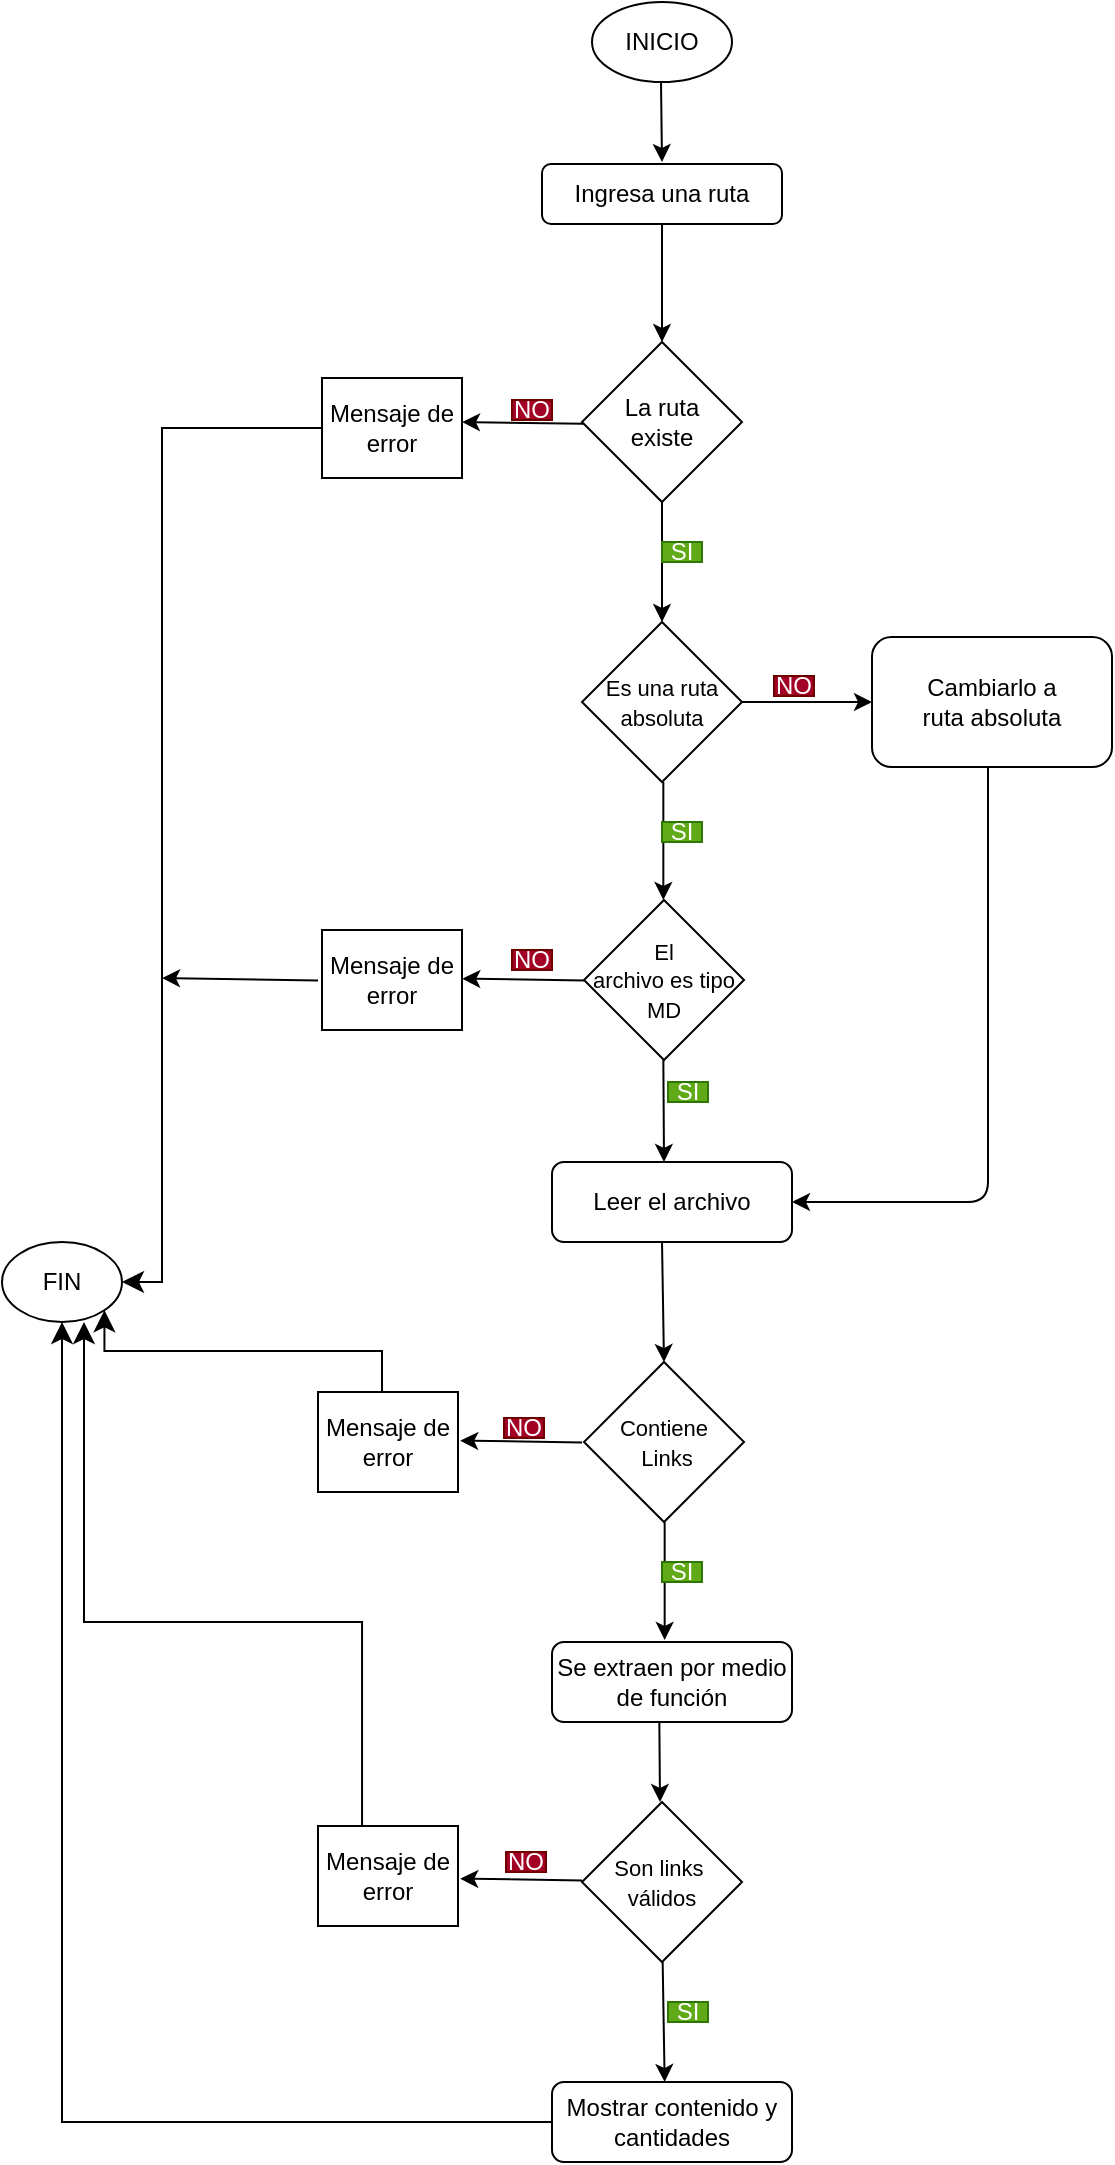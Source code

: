 <mxfile>
    <diagram id="KWtPPFrtaUI0mCAy-bBr" name="Página-1">
        <mxGraphModel dx="1567" dy="433" grid="1" gridSize="10" guides="1" tooltips="1" connect="1" arrows="1" fold="1" page="1" pageScale="1" pageWidth="850" pageHeight="1100" math="0" shadow="0">
            <root>
                <mxCell id="0"/>
                <mxCell id="1" parent="0"/>
                <mxCell id="2" value="INICIO" style="ellipse;whiteSpace=wrap;html=1;" parent="1" vertex="1">
                    <mxGeometry x="285" width="70" height="40" as="geometry"/>
                </mxCell>
                <mxCell id="3" value="Ingresa una ruta" style="rounded=1;whiteSpace=wrap;html=1;" parent="1" vertex="1">
                    <mxGeometry x="260" y="81" width="120" height="30" as="geometry"/>
                </mxCell>
                <mxCell id="23" value="" style="edgeStyle=none;html=1;fontSize=11;" parent="1" edge="1">
                    <mxGeometry relative="1" as="geometry">
                        <mxPoint x="280.87" y="210.87" as="sourcePoint"/>
                        <mxPoint x="220" y="210" as="targetPoint"/>
                    </mxGeometry>
                </mxCell>
                <mxCell id="4" value="La ruta &lt;br&gt;existe" style="rhombus;whiteSpace=wrap;html=1;" parent="1" vertex="1">
                    <mxGeometry x="280" y="170" width="80" height="80" as="geometry"/>
                </mxCell>
                <mxCell id="5" value="" style="endArrow=classic;html=1;exitX=0.5;exitY=1;exitDx=0;exitDy=0;" parent="1" source="3" edge="1">
                    <mxGeometry width="50" height="50" relative="1" as="geometry">
                        <mxPoint x="280" y="200" as="sourcePoint"/>
                        <mxPoint x="320" y="170" as="targetPoint"/>
                    </mxGeometry>
                </mxCell>
                <mxCell id="7" value="" style="endArrow=classic;html=1;exitX=0.5;exitY=1;exitDx=0;exitDy=0;" parent="1" source="4" edge="1">
                    <mxGeometry width="50" height="50" relative="1" as="geometry">
                        <mxPoint x="320.5" y="250" as="sourcePoint"/>
                        <mxPoint x="320" y="310" as="targetPoint"/>
                    </mxGeometry>
                </mxCell>
                <mxCell id="8" value="" style="endArrow=classic;html=1;exitX=0.5;exitY=1;exitDx=0;exitDy=0;" parent="1" edge="1">
                    <mxGeometry width="50" height="50" relative="1" as="geometry">
                        <mxPoint x="319.5" y="40" as="sourcePoint"/>
                        <mxPoint x="320" y="80" as="targetPoint"/>
                    </mxGeometry>
                </mxCell>
                <mxCell id="9" value="SI" style="text;html=1;strokeColor=#2D7600;fillColor=#60a917;align=center;verticalAlign=middle;whiteSpace=wrap;rounded=0;fontColor=#ffffff;" parent="1" vertex="1">
                    <mxGeometry x="320" y="270" width="20" height="10" as="geometry"/>
                </mxCell>
                <mxCell id="10" value="NO" style="text;html=1;strokeColor=#6F0000;fillColor=#a20025;align=center;verticalAlign=middle;whiteSpace=wrap;rounded=0;fontColor=#ffffff;" parent="1" vertex="1">
                    <mxGeometry x="245" y="199" width="20" height="10" as="geometry"/>
                </mxCell>
                <mxCell id="13" value="Mensaje de error" style="rounded=0;whiteSpace=wrap;html=1;" parent="1" vertex="1">
                    <mxGeometry x="150" y="188" width="70" height="50" as="geometry"/>
                </mxCell>
                <mxCell id="16" value="" style="edgeStyle=elbowEdgeStyle;elbow=horizontal;endArrow=classic;html=1;curved=0;rounded=0;endSize=8;startSize=8;exitX=0;exitY=0.5;exitDx=0;exitDy=0;entryX=1;entryY=0.5;entryDx=0;entryDy=0;" parent="1" source="13" target="17" edge="1">
                    <mxGeometry width="50" height="50" relative="1" as="geometry">
                        <mxPoint x="120" y="209" as="sourcePoint"/>
                        <mxPoint x="100" y="320" as="targetPoint"/>
                        <Array as="points">
                            <mxPoint x="70" y="560"/>
                            <mxPoint x="110" y="310"/>
                        </Array>
                    </mxGeometry>
                </mxCell>
                <mxCell id="17" value="FIN" style="ellipse;whiteSpace=wrap;html=1;" parent="1" vertex="1">
                    <mxGeometry x="-10" y="620" width="60" height="40" as="geometry"/>
                </mxCell>
                <mxCell id="18" value="&lt;font style=&quot;font-size: 11px;&quot;&gt;Es una ruta absoluta&lt;/font&gt;" style="rhombus;whiteSpace=wrap;html=1;" parent="1" vertex="1">
                    <mxGeometry x="280" y="310" width="80" height="80" as="geometry"/>
                </mxCell>
                <mxCell id="21" value="" style="endArrow=classic;html=1;exitX=0.5;exitY=1;exitDx=0;exitDy=0;" parent="1" edge="1">
                    <mxGeometry width="50" height="50" relative="1" as="geometry">
                        <mxPoint x="320.67" y="390" as="sourcePoint"/>
                        <mxPoint x="320.67" y="449" as="targetPoint"/>
                    </mxGeometry>
                </mxCell>
                <mxCell id="28" style="edgeStyle=none;html=1;entryX=0;entryY=0.5;entryDx=0;entryDy=0;fontSize=11;" parent="1" target="27" edge="1">
                    <mxGeometry relative="1" as="geometry">
                        <mxPoint x="360" y="350" as="sourcePoint"/>
                    </mxGeometry>
                </mxCell>
                <mxCell id="24" value="NO" style="text;html=1;strokeColor=#6F0000;fillColor=#a20025;align=center;verticalAlign=middle;whiteSpace=wrap;rounded=0;fontColor=#ffffff;" parent="1" vertex="1">
                    <mxGeometry x="376" y="337" width="20" height="10" as="geometry"/>
                </mxCell>
                <mxCell id="25" value="SI" style="text;html=1;strokeColor=#2D7600;fillColor=#60a917;align=center;verticalAlign=middle;whiteSpace=wrap;rounded=0;fontColor=#ffffff;" parent="1" vertex="1">
                    <mxGeometry x="320" y="410" width="20" height="10" as="geometry"/>
                </mxCell>
                <mxCell id="74" style="edgeStyle=none;html=1;fontSize=11;entryX=1;entryY=0.5;entryDx=0;entryDy=0;" parent="1" target="31" edge="1">
                    <mxGeometry relative="1" as="geometry">
                        <mxPoint x="483" y="380" as="sourcePoint"/>
                        <mxPoint x="380" y="600" as="targetPoint"/>
                        <Array as="points">
                            <mxPoint x="483" y="600"/>
                        </Array>
                    </mxGeometry>
                </mxCell>
                <mxCell id="27" value="Cambiarlo a &lt;br&gt;ruta absoluta" style="rounded=1;whiteSpace=wrap;html=1;" parent="1" vertex="1">
                    <mxGeometry x="425" y="317.5" width="120" height="65" as="geometry"/>
                </mxCell>
                <mxCell id="30" value="&lt;font style=&quot;font-size: 11px;&quot;&gt;El &lt;br&gt;archivo es tipo MD&lt;br&gt;&lt;/font&gt;" style="rhombus;whiteSpace=wrap;html=1;" parent="1" vertex="1">
                    <mxGeometry x="281" y="449" width="80" height="80" as="geometry"/>
                </mxCell>
                <mxCell id="31" value="Leer el archivo" style="rounded=1;whiteSpace=wrap;html=1;" parent="1" vertex="1">
                    <mxGeometry x="265" y="580" width="120" height="40" as="geometry"/>
                </mxCell>
                <mxCell id="32" value="" style="endArrow=classic;html=1;exitX=0.5;exitY=1;exitDx=0;exitDy=0;" parent="1" edge="1">
                    <mxGeometry width="50" height="50" relative="1" as="geometry">
                        <mxPoint x="320.67" y="529" as="sourcePoint"/>
                        <mxPoint x="321" y="580" as="targetPoint"/>
                    </mxGeometry>
                </mxCell>
                <mxCell id="33" value="NO" style="text;html=1;strokeColor=#6F0000;fillColor=#a20025;align=center;verticalAlign=middle;whiteSpace=wrap;rounded=0;fontColor=#ffffff;" parent="1" vertex="1">
                    <mxGeometry x="245" y="474" width="20" height="10" as="geometry"/>
                </mxCell>
                <mxCell id="34" value="Mensaje de error" style="rounded=0;whiteSpace=wrap;html=1;" parent="1" vertex="1">
                    <mxGeometry x="150" y="464" width="70" height="50" as="geometry"/>
                </mxCell>
                <mxCell id="35" value="" style="edgeStyle=none;html=1;fontSize=11;" parent="1" edge="1">
                    <mxGeometry relative="1" as="geometry">
                        <mxPoint x="281.0" y="489.2" as="sourcePoint"/>
                        <mxPoint x="220.13" y="488.33" as="targetPoint"/>
                    </mxGeometry>
                </mxCell>
                <mxCell id="36" value="&lt;font style=&quot;font-size: 11px;&quot;&gt;Contiene&lt;br&gt;&amp;nbsp;Links&lt;br&gt;&lt;/font&gt;" style="rhombus;whiteSpace=wrap;html=1;" parent="1" vertex="1">
                    <mxGeometry x="281" y="680" width="80" height="80" as="geometry"/>
                </mxCell>
                <mxCell id="38" value="" style="endArrow=classic;html=1;exitX=0.5;exitY=1;exitDx=0;exitDy=0;entryX=0.5;entryY=0;entryDx=0;entryDy=0;" parent="1" target="36" edge="1">
                    <mxGeometry width="50" height="50" relative="1" as="geometry">
                        <mxPoint x="320.0" y="620" as="sourcePoint"/>
                        <mxPoint x="320.33" y="671" as="targetPoint"/>
                    </mxGeometry>
                </mxCell>
                <mxCell id="42" value="" style="endArrow=classic;html=1;exitX=0.5;exitY=1;exitDx=0;exitDy=0;" parent="1" edge="1">
                    <mxGeometry width="50" height="50" relative="1" as="geometry">
                        <mxPoint x="321.33" y="760" as="sourcePoint"/>
                        <mxPoint x="321.33" y="819" as="targetPoint"/>
                    </mxGeometry>
                </mxCell>
                <mxCell id="45" value="SI" style="text;html=1;strokeColor=#2D7600;fillColor=#60a917;align=center;verticalAlign=middle;whiteSpace=wrap;rounded=0;fontColor=#ffffff;" parent="1" vertex="1">
                    <mxGeometry x="320" y="780" width="20" height="10" as="geometry"/>
                </mxCell>
                <mxCell id="50" value="Se extraen por medio de función" style="rounded=1;whiteSpace=wrap;html=1;" parent="1" vertex="1">
                    <mxGeometry x="265" y="820" width="120" height="40" as="geometry"/>
                </mxCell>
                <mxCell id="51" value="NO" style="text;html=1;strokeColor=#6F0000;fillColor=#a20025;align=center;verticalAlign=middle;whiteSpace=wrap;rounded=0;fontColor=#ffffff;" parent="1" vertex="1">
                    <mxGeometry x="241" y="708" width="20" height="10" as="geometry"/>
                </mxCell>
                <mxCell id="52" value="Mensaje de error" style="rounded=0;whiteSpace=wrap;html=1;" parent="1" vertex="1">
                    <mxGeometry x="148" y="695" width="70" height="50" as="geometry"/>
                </mxCell>
                <mxCell id="53" value="" style="edgeStyle=none;html=1;fontSize=11;" parent="1" edge="1">
                    <mxGeometry relative="1" as="geometry">
                        <mxPoint x="280.0" y="720.2" as="sourcePoint"/>
                        <mxPoint x="219.13" y="719.33" as="targetPoint"/>
                    </mxGeometry>
                </mxCell>
                <mxCell id="56" value="&lt;font style=&quot;font-size: 11px;&quot;&gt;Son links&amp;nbsp;&lt;br&gt;válidos&lt;br&gt;&lt;/font&gt;" style="rhombus;whiteSpace=wrap;html=1;" parent="1" vertex="1">
                    <mxGeometry x="280" y="900" width="80" height="80" as="geometry"/>
                </mxCell>
                <mxCell id="61" value="" style="edgeStyle=elbowEdgeStyle;elbow=vertical;endArrow=classic;html=1;curved=0;rounded=0;endSize=8;startSize=8;fontSize=11;entryX=1;entryY=1;entryDx=0;entryDy=0;" parent="1" target="17" edge="1">
                    <mxGeometry width="50" height="50" relative="1" as="geometry">
                        <mxPoint x="180" y="695" as="sourcePoint"/>
                        <mxPoint x="230" y="645" as="targetPoint"/>
                    </mxGeometry>
                </mxCell>
                <mxCell id="62" value="" style="edgeStyle=none;html=1;fontSize=11;" parent="1" edge="1">
                    <mxGeometry relative="1" as="geometry">
                        <mxPoint x="148.0" y="489.2" as="sourcePoint"/>
                        <mxPoint x="70" y="488" as="targetPoint"/>
                    </mxGeometry>
                </mxCell>
                <mxCell id="63" value="" style="endArrow=classic;html=1;exitX=0.5;exitY=1;exitDx=0;exitDy=0;" parent="1" edge="1">
                    <mxGeometry width="50" height="50" relative="1" as="geometry">
                        <mxPoint x="318.67" y="860" as="sourcePoint"/>
                        <mxPoint x="319" y="900" as="targetPoint"/>
                    </mxGeometry>
                </mxCell>
                <mxCell id="65" value="SI" style="text;html=1;strokeColor=#2D7600;fillColor=#60a917;align=center;verticalAlign=middle;whiteSpace=wrap;rounded=0;fontColor=#ffffff;" parent="1" vertex="1">
                    <mxGeometry x="323" y="1000" width="20" height="10" as="geometry"/>
                </mxCell>
                <mxCell id="66" value="" style="endArrow=classic;html=1;exitX=0.5;exitY=1;exitDx=0;exitDy=0;entryX=0.5;entryY=0;entryDx=0;entryDy=0;" parent="1" edge="1">
                    <mxGeometry width="50" height="50" relative="1" as="geometry">
                        <mxPoint x="320.33" y="980" as="sourcePoint"/>
                        <mxPoint x="321.33" y="1040" as="targetPoint"/>
                    </mxGeometry>
                </mxCell>
                <mxCell id="67" value="Mostrar contenido y cantidades" style="rounded=1;whiteSpace=wrap;html=1;" parent="1" vertex="1">
                    <mxGeometry x="265" y="1040" width="120" height="40" as="geometry"/>
                </mxCell>
                <mxCell id="68" value="Mensaje de error" style="rounded=0;whiteSpace=wrap;html=1;" parent="1" vertex="1">
                    <mxGeometry x="148" y="912" width="70" height="50" as="geometry"/>
                </mxCell>
                <mxCell id="69" value="" style="edgeStyle=none;html=1;fontSize=11;" parent="1" edge="1">
                    <mxGeometry relative="1" as="geometry">
                        <mxPoint x="280.0" y="939.2" as="sourcePoint"/>
                        <mxPoint x="219.13" y="938.33" as="targetPoint"/>
                    </mxGeometry>
                </mxCell>
                <mxCell id="70" value="NO" style="text;html=1;strokeColor=#6F0000;fillColor=#a20025;align=center;verticalAlign=middle;whiteSpace=wrap;rounded=0;fontColor=#ffffff;" parent="1" vertex="1">
                    <mxGeometry x="242" y="925" width="20" height="10" as="geometry"/>
                </mxCell>
                <mxCell id="71" value="" style="edgeStyle=elbowEdgeStyle;elbow=vertical;endArrow=classic;html=1;curved=0;rounded=0;endSize=8;startSize=8;fontSize=11;entryX=0.5;entryY=1;entryDx=0;entryDy=0;" parent="1" edge="1">
                    <mxGeometry width="50" height="50" relative="1" as="geometry">
                        <mxPoint x="170.03" y="912" as="sourcePoint"/>
                        <mxPoint x="31" y="660" as="targetPoint"/>
                        <Array as="points">
                            <mxPoint x="191" y="810"/>
                            <mxPoint x="121" y="780"/>
                            <mxPoint x="131" y="830"/>
                            <mxPoint x="211" y="870"/>
                        </Array>
                    </mxGeometry>
                </mxCell>
                <mxCell id="72" value="" style="edgeStyle=segmentEdgeStyle;endArrow=classic;html=1;curved=0;rounded=0;endSize=8;startSize=8;fontSize=11;" parent="1" target="17" edge="1">
                    <mxGeometry width="50" height="50" relative="1" as="geometry">
                        <mxPoint x="265" y="1060" as="sourcePoint"/>
                        <mxPoint x="10" y="680" as="targetPoint"/>
                    </mxGeometry>
                </mxCell>
                <mxCell id="73" value="SI" style="text;html=1;strokeColor=#2D7600;fillColor=#60a917;align=center;verticalAlign=middle;whiteSpace=wrap;rounded=0;fontColor=#ffffff;" parent="1" vertex="1">
                    <mxGeometry x="323" y="540" width="20" height="10" as="geometry"/>
                </mxCell>
            </root>
        </mxGraphModel>
    </diagram>
</mxfile>